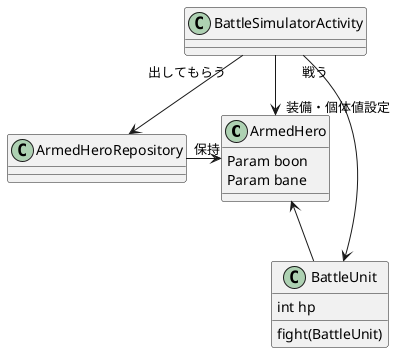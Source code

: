 @startuml
'scale 600 width

class ArmedHero{
    Param boon
    Param bane
}
class BattleUnit{
    int hp
    fight(BattleUnit)
}
 ArmedHero <-- BattleUnit
BattleSimulatorActivity "戦う"--> BattleUnit
BattleSimulatorActivity "\r\r装備・個体値設定" --> ArmedHero
BattleSimulatorActivity "出してもらう" --> ArmedHeroRepository
ArmedHeroRepository "保持" -> ArmedHero

@enduml